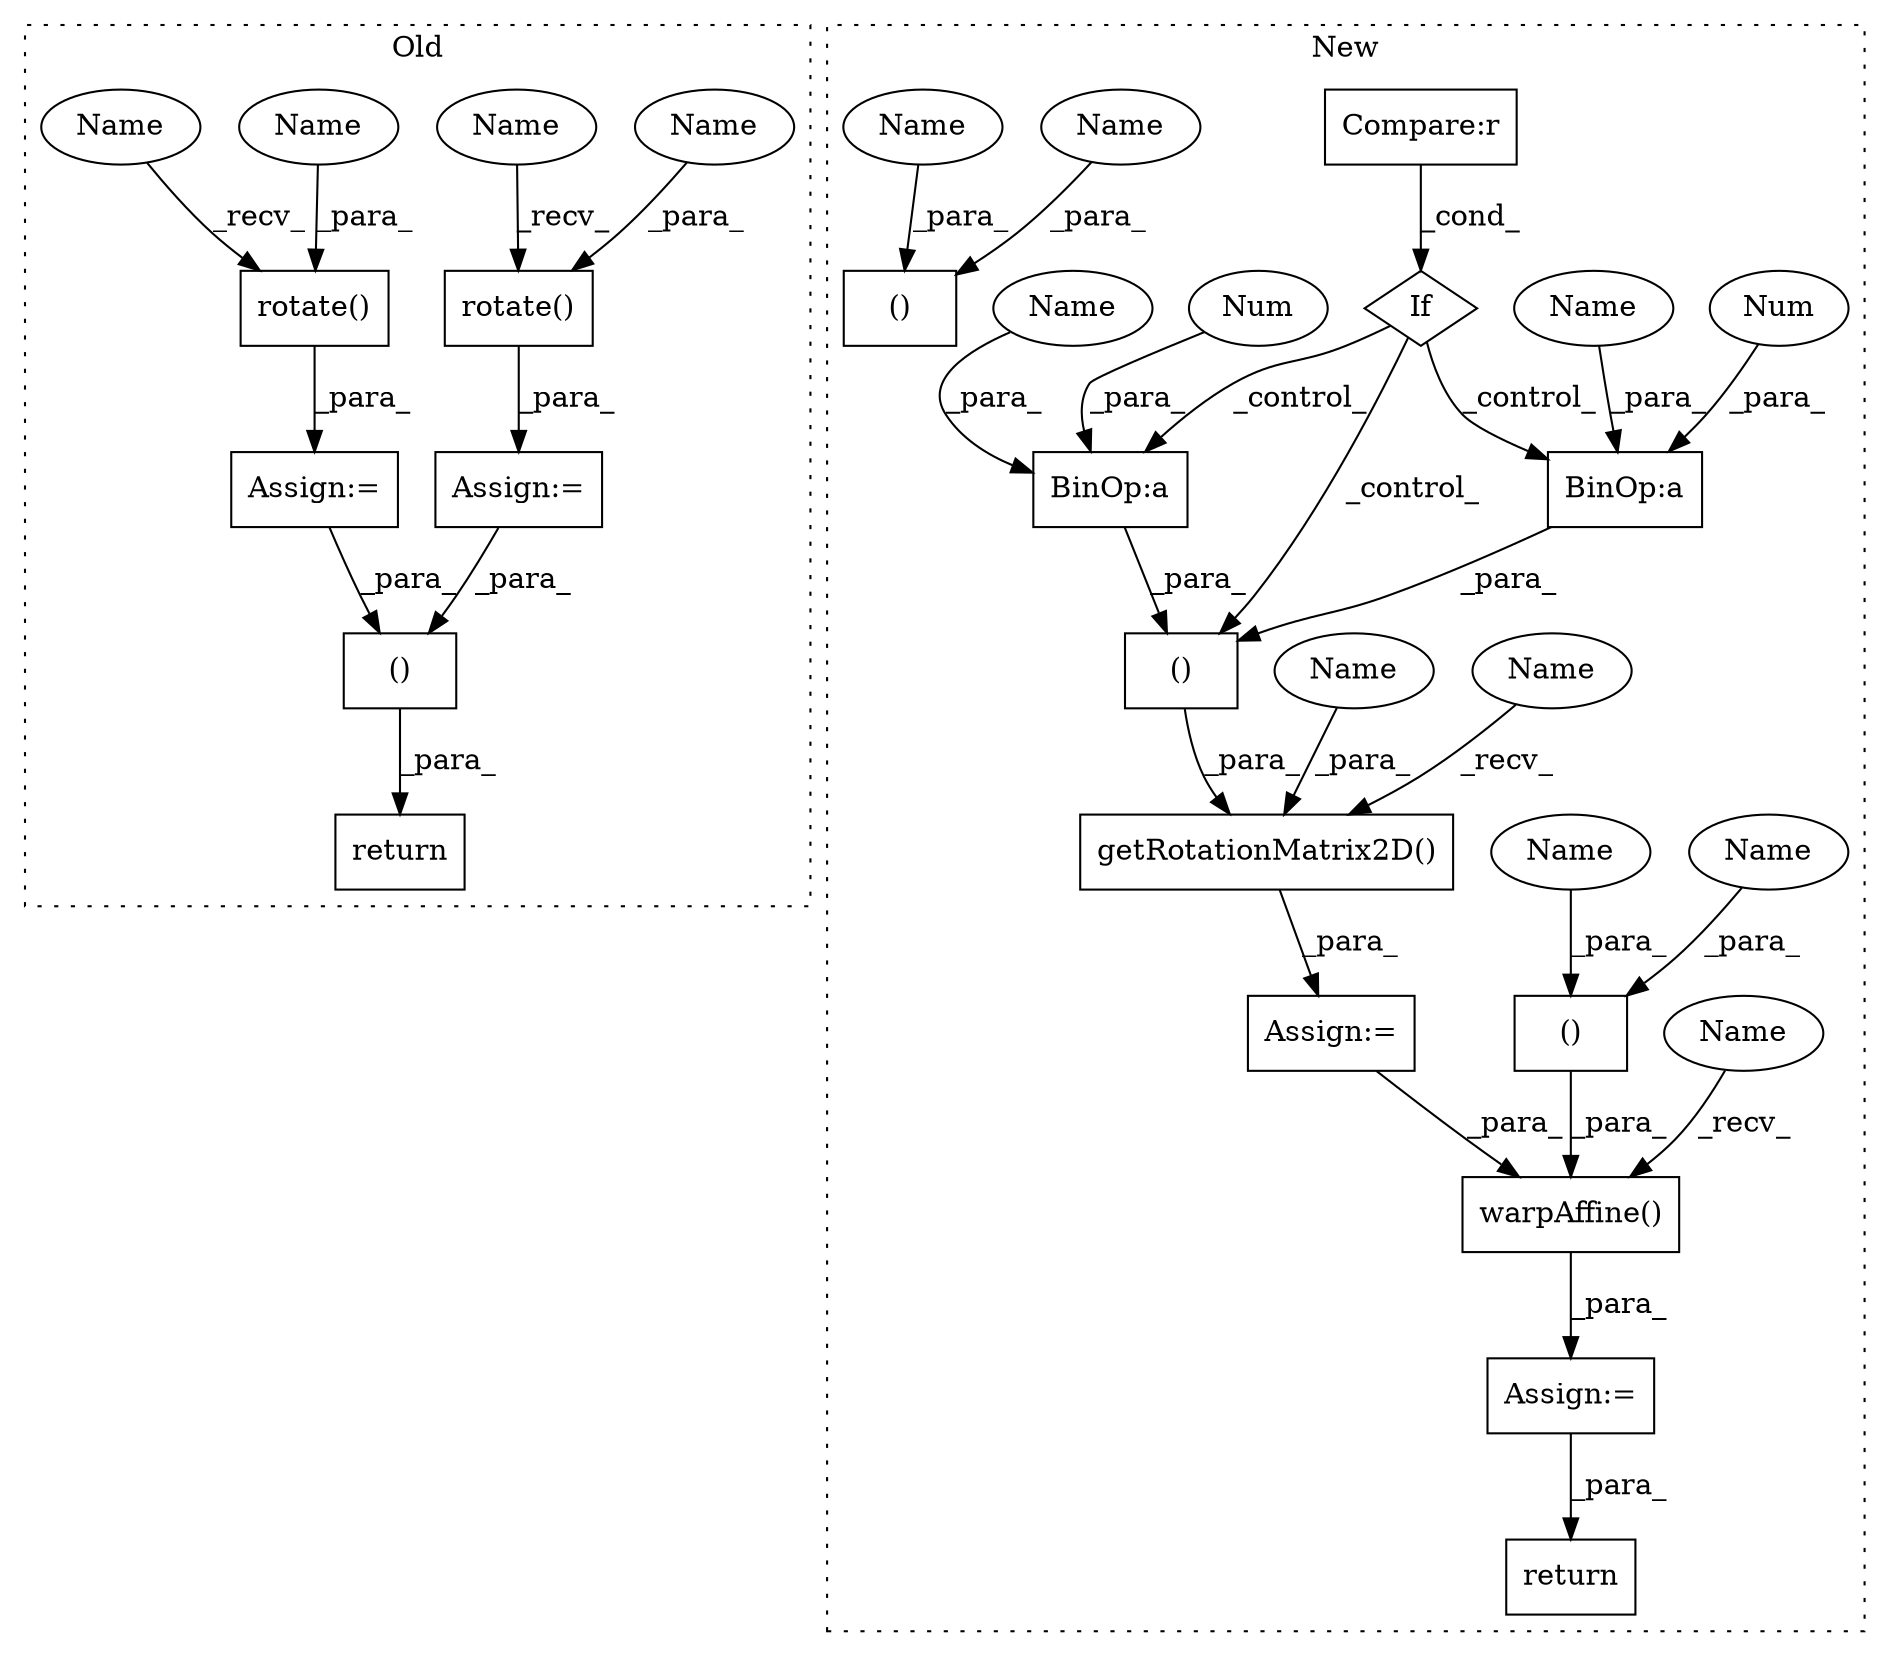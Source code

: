 digraph G {
subgraph cluster0 {
1 [label="rotate()" a="75" s="8838,8856" l="9,1" shape="box"];
3 [label="Assign:=" a="68" s="8835" l="3" shape="box"];
4 [label="()" a="54" s="8872" l="4" shape="box"];
10 [label="rotate()" a="75" s="8809,8827" l="9,1" shape="box"];
16 [label="Assign:=" a="68" s="8806" l="3" shape="box"];
20 [label="return" a="93" s="8863" l="7" shape="box"];
24 [label="Name" a="87" s="8851" l="5" shape="ellipse"];
25 [label="Name" a="87" s="8822" l="5" shape="ellipse"];
28 [label="Name" a="87" s="8809" l="1" shape="ellipse"];
29 [label="Name" a="87" s="8838" l="1" shape="ellipse"];
label = "Old";
style="dotted";
}
subgraph cluster1 {
2 [label="()" a="54" s="14775" l="19" shape="box"];
5 [label="BinOp:a" a="82" s="14770" l="4" shape="box"];
6 [label="Num" a="76" s="14774" l="1" shape="ellipse"];
7 [label="If" a="96" s="14722" l="3" shape="diamond"];
8 [label="BinOp:a" a="82" s="14789" l="4" shape="box"];
9 [label="Compare:r" a="40" s="14725" l="14" shape="box"];
11 [label="warpAffine()" a="75" s="14944,15001" l="15,1" shape="box"];
12 [label="()" a="54" s="14986" l="14" shape="box"];
13 [label="()" a="54" s="14685" l="13" shape="box"];
14 [label="getRotationMatrix2D()" a="75" s="14879,14930" l="24,1" shape="box"];
15 [label="Num" a="76" s="14793" l="1" shape="ellipse"];
17 [label="Assign:=" a="68" s="14941" l="3" shape="box"];
18 [label="Assign:=" a="68" s="14876" l="3" shape="box"];
19 [label="return" a="93" s="15008" l="7" shape="box"];
21 [label="Name" a="87" s="14687" l="11" shape="ellipse"];
22 [label="Name" a="87" s="14759" l="11" shape="ellipse"];
23 [label="Name" a="87" s="14975" l="11" shape="ellipse"];
26 [label="Name" a="87" s="14944" l="3" shape="ellipse"];
27 [label="Name" a="87" s="14879" l="3" shape="ellipse"];
30 [label="Name" a="87" s="14911" l="5" shape="ellipse"];
31 [label="Name" a="87" s="14777" l="12" shape="ellipse"];
32 [label="Name" a="87" s="14988" l="12" shape="ellipse"];
33 [label="Name" a="87" s="14673" l="12" shape="ellipse"];
label = "New";
style="dotted";
}
1 -> 3 [label="_para_"];
2 -> 14 [label="_para_"];
3 -> 4 [label="_para_"];
4 -> 20 [label="_para_"];
5 -> 2 [label="_para_"];
6 -> 5 [label="_para_"];
7 -> 5 [label="_control_"];
7 -> 8 [label="_control_"];
7 -> 2 [label="_control_"];
8 -> 2 [label="_para_"];
9 -> 7 [label="_cond_"];
10 -> 16 [label="_para_"];
11 -> 17 [label="_para_"];
12 -> 11 [label="_para_"];
14 -> 18 [label="_para_"];
15 -> 8 [label="_para_"];
16 -> 4 [label="_para_"];
17 -> 19 [label="_para_"];
18 -> 11 [label="_para_"];
21 -> 13 [label="_para_"];
22 -> 5 [label="_para_"];
23 -> 12 [label="_para_"];
24 -> 1 [label="_para_"];
25 -> 10 [label="_para_"];
26 -> 11 [label="_recv_"];
27 -> 14 [label="_recv_"];
28 -> 10 [label="_recv_"];
29 -> 1 [label="_recv_"];
30 -> 14 [label="_para_"];
31 -> 8 [label="_para_"];
32 -> 12 [label="_para_"];
33 -> 13 [label="_para_"];
}